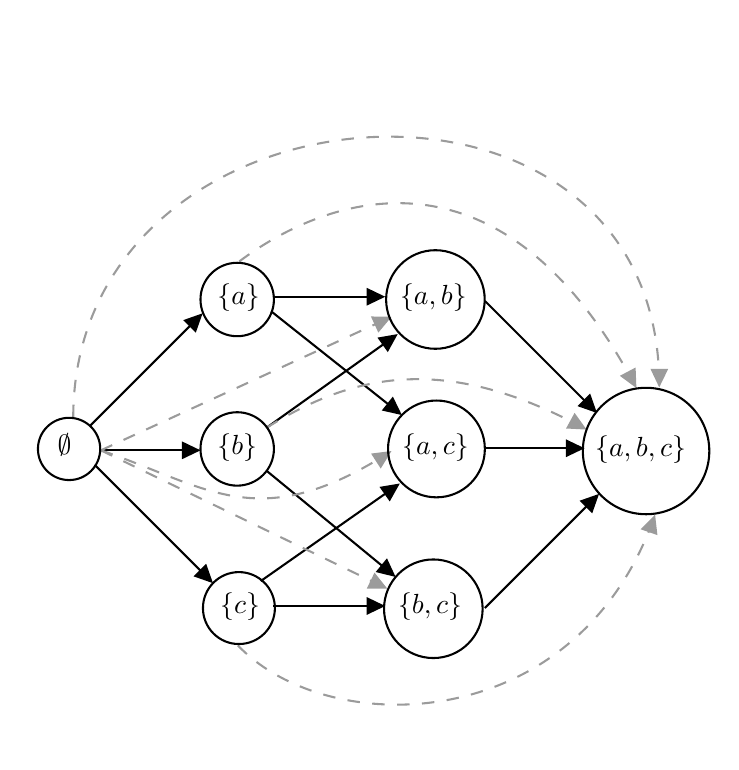 \tikzset{every picture/.style={line width=0.75pt}} %set default line width to 0.75pt        

\begin{tikzpicture}[x=0.75pt,y=0.75pt,yscale=-1,xscale=1]
%uncomment if require: \path (0,576); %set diagram left start at 0, and has height of 576

%Straight Lines [id:da20265322942487618] 
\draw    (169.33,220) -- (221.21,168.12) ;
\draw [shift={(223.33,166)}, rotate = 135] [fill={rgb, 255:red, 0; green, 0; blue, 0 }  ][line width=0.08]  [draw opacity=0] (8.93,-4.29) -- (0,0) -- (8.93,4.29) -- cycle    ;
%Straight Lines [id:da79425872148879] 
\draw    (174.33,232) -- (219.33,232) ;
\draw [shift={(222.33,232)}, rotate = 180] [fill={rgb, 255:red, 0; green, 0; blue, 0 }  ][line width=0.08]  [draw opacity=0] (8.93,-4.29) -- (0,0) -- (8.93,4.29) -- cycle    ;
%Straight Lines [id:da5559292066392165] 
\draw    (171.33,239) -- (226.21,293.88) ;
\draw [shift={(228.33,296)}, rotate = 225] [fill={rgb, 255:red, 0; green, 0; blue, 0 }  ][line width=0.08]  [draw opacity=0] (8.93,-4.29) -- (0,0) -- (8.93,4.29) -- cycle    ;
%Straight Lines [id:da9919254247022624] 
\draw    (257.33,307) -- (308.33,307) ;
\draw [shift={(311.33,307)}, rotate = 180] [fill={rgb, 255:red, 0; green, 0; blue, 0 }  ][line width=0.08]  [draw opacity=0] (8.93,-4.29) -- (0,0) -- (8.93,4.29) -- cycle    ;
%Straight Lines [id:da3094782655656396] 
\draw    (257.33,158) -- (308.33,158) ;
\draw [shift={(311.33,158)}, rotate = 180] [fill={rgb, 255:red, 0; green, 0; blue, 0 }  ][line width=0.08]  [draw opacity=0] (8.93,-4.29) -- (0,0) -- (8.93,4.29) -- cycle    ;
%Straight Lines [id:da4064923027942078] 
\draw    (256.33,165) -- (316.98,213.14) ;
\draw [shift={(319.33,215)}, rotate = 218.44] [fill={rgb, 255:red, 0; green, 0; blue, 0 }  ][line width=0.08]  [draw opacity=0] (8.93,-4.29) -- (0,0) -- (8.93,4.29) -- cycle    ;
%Straight Lines [id:da8768752865455962] 
\draw    (251.33,295) -- (315.88,249.72) ;
\draw [shift={(318.33,248)}, rotate = 144.95] [fill={rgb, 255:red, 0; green, 0; blue, 0 }  ][line width=0.08]  [draw opacity=0] (8.93,-4.29) -- (0,0) -- (8.93,4.29) -- cycle    ;
%Straight Lines [id:da8209956974107988] 
\draw    (254.33,242) -- (314.02,291.09) ;
\draw [shift={(316.33,293)}, rotate = 219.44] [fill={rgb, 255:red, 0; green, 0; blue, 0 }  ][line width=0.08]  [draw opacity=0] (8.93,-4.29) -- (0,0) -- (8.93,4.29) -- cycle    ;
%Straight Lines [id:da015401760340376658] 
\draw    (254.33,221) -- (314.89,177.74) ;
\draw [shift={(317.33,176)}, rotate = 144.46] [fill={rgb, 255:red, 0; green, 0; blue, 0 }  ][line width=0.08]  [draw opacity=0] (8.93,-4.29) -- (0,0) -- (8.93,4.29) -- cycle    ;
%Straight Lines [id:da09824877911746976] 
\draw    (359.33,231) -- (404.33,231) ;
\draw [shift={(407.33,231)}, rotate = 180] [fill={rgb, 255:red, 0; green, 0; blue, 0 }  ][line width=0.08]  [draw opacity=0] (8.93,-4.29) -- (0,0) -- (8.93,4.29) -- cycle    ;
%Straight Lines [id:da05761525437244619] 
\draw    (359.33,160) -- (411.21,211.88) ;
\draw [shift={(413.33,214)}, rotate = 225] [fill={rgb, 255:red, 0; green, 0; blue, 0 }  ][line width=0.08]  [draw opacity=0] (8.93,-4.29) -- (0,0) -- (8.93,4.29) -- cycle    ;
%Straight Lines [id:da2988990752072216] 
\draw    (359.33,308) -- (412.21,255.12) ;
\draw [shift={(414.33,253)}, rotate = 135] [fill={rgb, 255:red, 0; green, 0; blue, 0 }  ][line width=0.08]  [draw opacity=0] (8.93,-4.29) -- (0,0) -- (8.93,4.29) -- cycle    ;
%Curve Lines [id:da47974807032836786] 
\draw [color={rgb, 255:red, 155; green, 155; blue, 155 }  ,draw opacity=1 ] [dash pattern={on 4.5pt off 4.5pt}]  (241,141) .. controls (280.8,111.15) and (365.48,77.34) .. (431.34,200.14) ;
\draw [shift={(432.33,202)}, rotate = 242.17] [fill={rgb, 255:red, 155; green, 155; blue, 155 }  ,fill opacity=1 ][line width=0.08]  [draw opacity=0] (8.93,-4.29) -- (0,0) -- (8.93,4.29) -- cycle    ;
%Curve Lines [id:da7078942548838161] 
\draw [color={rgb, 255:red, 155; green, 155; blue, 155 }  ,draw opacity=1 ] [dash pattern={on 4.5pt off 4.5pt}]  (240.33,326) .. controls (284.11,371.77) and (403.14,370.02) .. (440.77,264.6) ;
\draw [shift={(441.33,263)}, rotate = 109.08] [fill={rgb, 255:red, 155; green, 155; blue, 155 }  ,fill opacity=1 ][line width=0.08]  [draw opacity=0] (8.93,-4.29) -- (0,0) -- (8.93,4.29) -- cycle    ;
%Curve Lines [id:da03039339138967767] 
\draw [color={rgb, 255:red, 155; green, 155; blue, 155 }  ,draw opacity=1 ] [dash pattern={on 4.5pt off 4.5pt}]  (254.33,221) .. controls (294.92,195.92) and (338.45,184.56) .. (406.27,220.88) ;
\draw [shift={(408.33,222)}, rotate = 208.63] [fill={rgb, 255:red, 155; green, 155; blue, 155 }  ,fill opacity=1 ][line width=0.08]  [draw opacity=0] (8.93,-4.29) -- (0,0) -- (8.93,4.29) -- cycle    ;
%Curve Lines [id:da04227484025120232] 
\draw [color={rgb, 255:red, 155; green, 155; blue, 155 }  ,draw opacity=1 ] [dash pattern={on 4.5pt off 4.5pt}]  (174.33,232) .. controls (225.81,249.49) and (249.85,273.19) .. (312.43,233.55) ;
\draw [shift={(314.33,232.33)}, rotate = 147.14] [fill={rgb, 255:red, 155; green, 155; blue, 155 }  ,fill opacity=1 ][line width=0.08]  [draw opacity=0] (8.93,-4.29) -- (0,0) -- (8.93,4.29) -- cycle    ;
%Straight Lines [id:da953173676676035] 
\draw [color={rgb, 255:red, 155; green, 155; blue, 155 }  ,draw opacity=1 ] [dash pattern={on 4.5pt off 4.5pt}]  (174.33,232) -- (311.61,168.92) ;
\draw [shift={(314.33,167.67)}, rotate = 155.32] [fill={rgb, 255:red, 155; green, 155; blue, 155 }  ,fill opacity=1 ][line width=0.08]  [draw opacity=0] (8.93,-4.29) -- (0,0) -- (8.93,4.29) -- cycle    ;
%Straight Lines [id:da8998264867179122] 
\draw [color={rgb, 255:red, 155; green, 155; blue, 155 }  ,draw opacity=1 ] [dash pattern={on 4.5pt off 4.5pt}]  (174.33,232) -- (309.63,297.36) ;
\draw [shift={(312.33,298.67)}, rotate = 205.78] [fill={rgb, 255:red, 155; green, 155; blue, 155 }  ,fill opacity=1 ][line width=0.08]  [draw opacity=0] (8.93,-4.29) -- (0,0) -- (8.93,4.29) -- cycle    ;
%Curve Lines [id:da15350339732207874] 
\draw [color={rgb, 255:red, 155; green, 155; blue, 155 }  ,draw opacity=1 ] [dash pattern={on 4.5pt off 4.5pt}]  (161,216) .. controls (161.33,49.5) and (441.51,28.87) .. (443.33,199.09) ;
\draw [shift={(443.33,201.67)}, rotate = 270.33] [fill={rgb, 255:red, 155; green, 155; blue, 155 }  ,fill opacity=1 ][line width=0.08]  [draw opacity=0] (8.93,-4.29) -- (0,0) -- (8.93,4.29) -- cycle    ;

% Text Node
\draw    (159, 231.33) circle [x radius= 15, y radius= 15]   ;
\draw (152,222.33) node [anchor=north west][inner sep=0.75pt]   [align=left] {$\displaystyle \emptyset $};
% Text Node
\draw    (240, 159.33) circle [x radius= 17.69, y radius= 17.69]   ;
\draw (229,150.33) node [anchor=north west][inner sep=0.75pt]   [align=left] {$\displaystyle \{a\}$};
% Text Node
\draw    (240, 231.33) circle [x radius= 17.69, y radius= 17.69]   ;
\draw (229,222.33) node [anchor=north west][inner sep=0.75pt]   [align=left] {$\displaystyle \{b\}$};
% Text Node
\draw    (240.83, 308) circle [x radius= 17.33, y radius= 17.33]   ;
\draw (230.33,299) node [anchor=north west][inner sep=0.75pt]   [align=left] {$\displaystyle \{c\}$};
% Text Node
\draw    (335.5, 159.33) circle [x radius= 23.75, y radius= 23.75]   ;
\draw (317,150.33) node [anchor=north west][inner sep=0.75pt]   [align=left] {$\displaystyle \{a,b\}$};
% Text Node
\draw    (336, 231.33) circle [x radius= 23.32, y radius= 23.32]   ;
\draw (318,222.33) node [anchor=north west][inner sep=0.75pt]   [align=left] {$\displaystyle \{a,c\}$};
% Text Node
\draw    (334.5, 308.33) circle [x radius= 23.75, y radius= 23.75]   ;
\draw (316,299.33) node [anchor=north west][inner sep=0.75pt]   [align=left] {$\displaystyle \{b,c\}$};
% Text Node
\draw    (437, 232.33) circle [x radius= 30.46, y radius= 30.46]   ;
\draw (411,223.33) node [anchor=north west][inner sep=0.75pt]   [align=left] {$\displaystyle \{a,b,c\}$};


\end{tikzpicture}